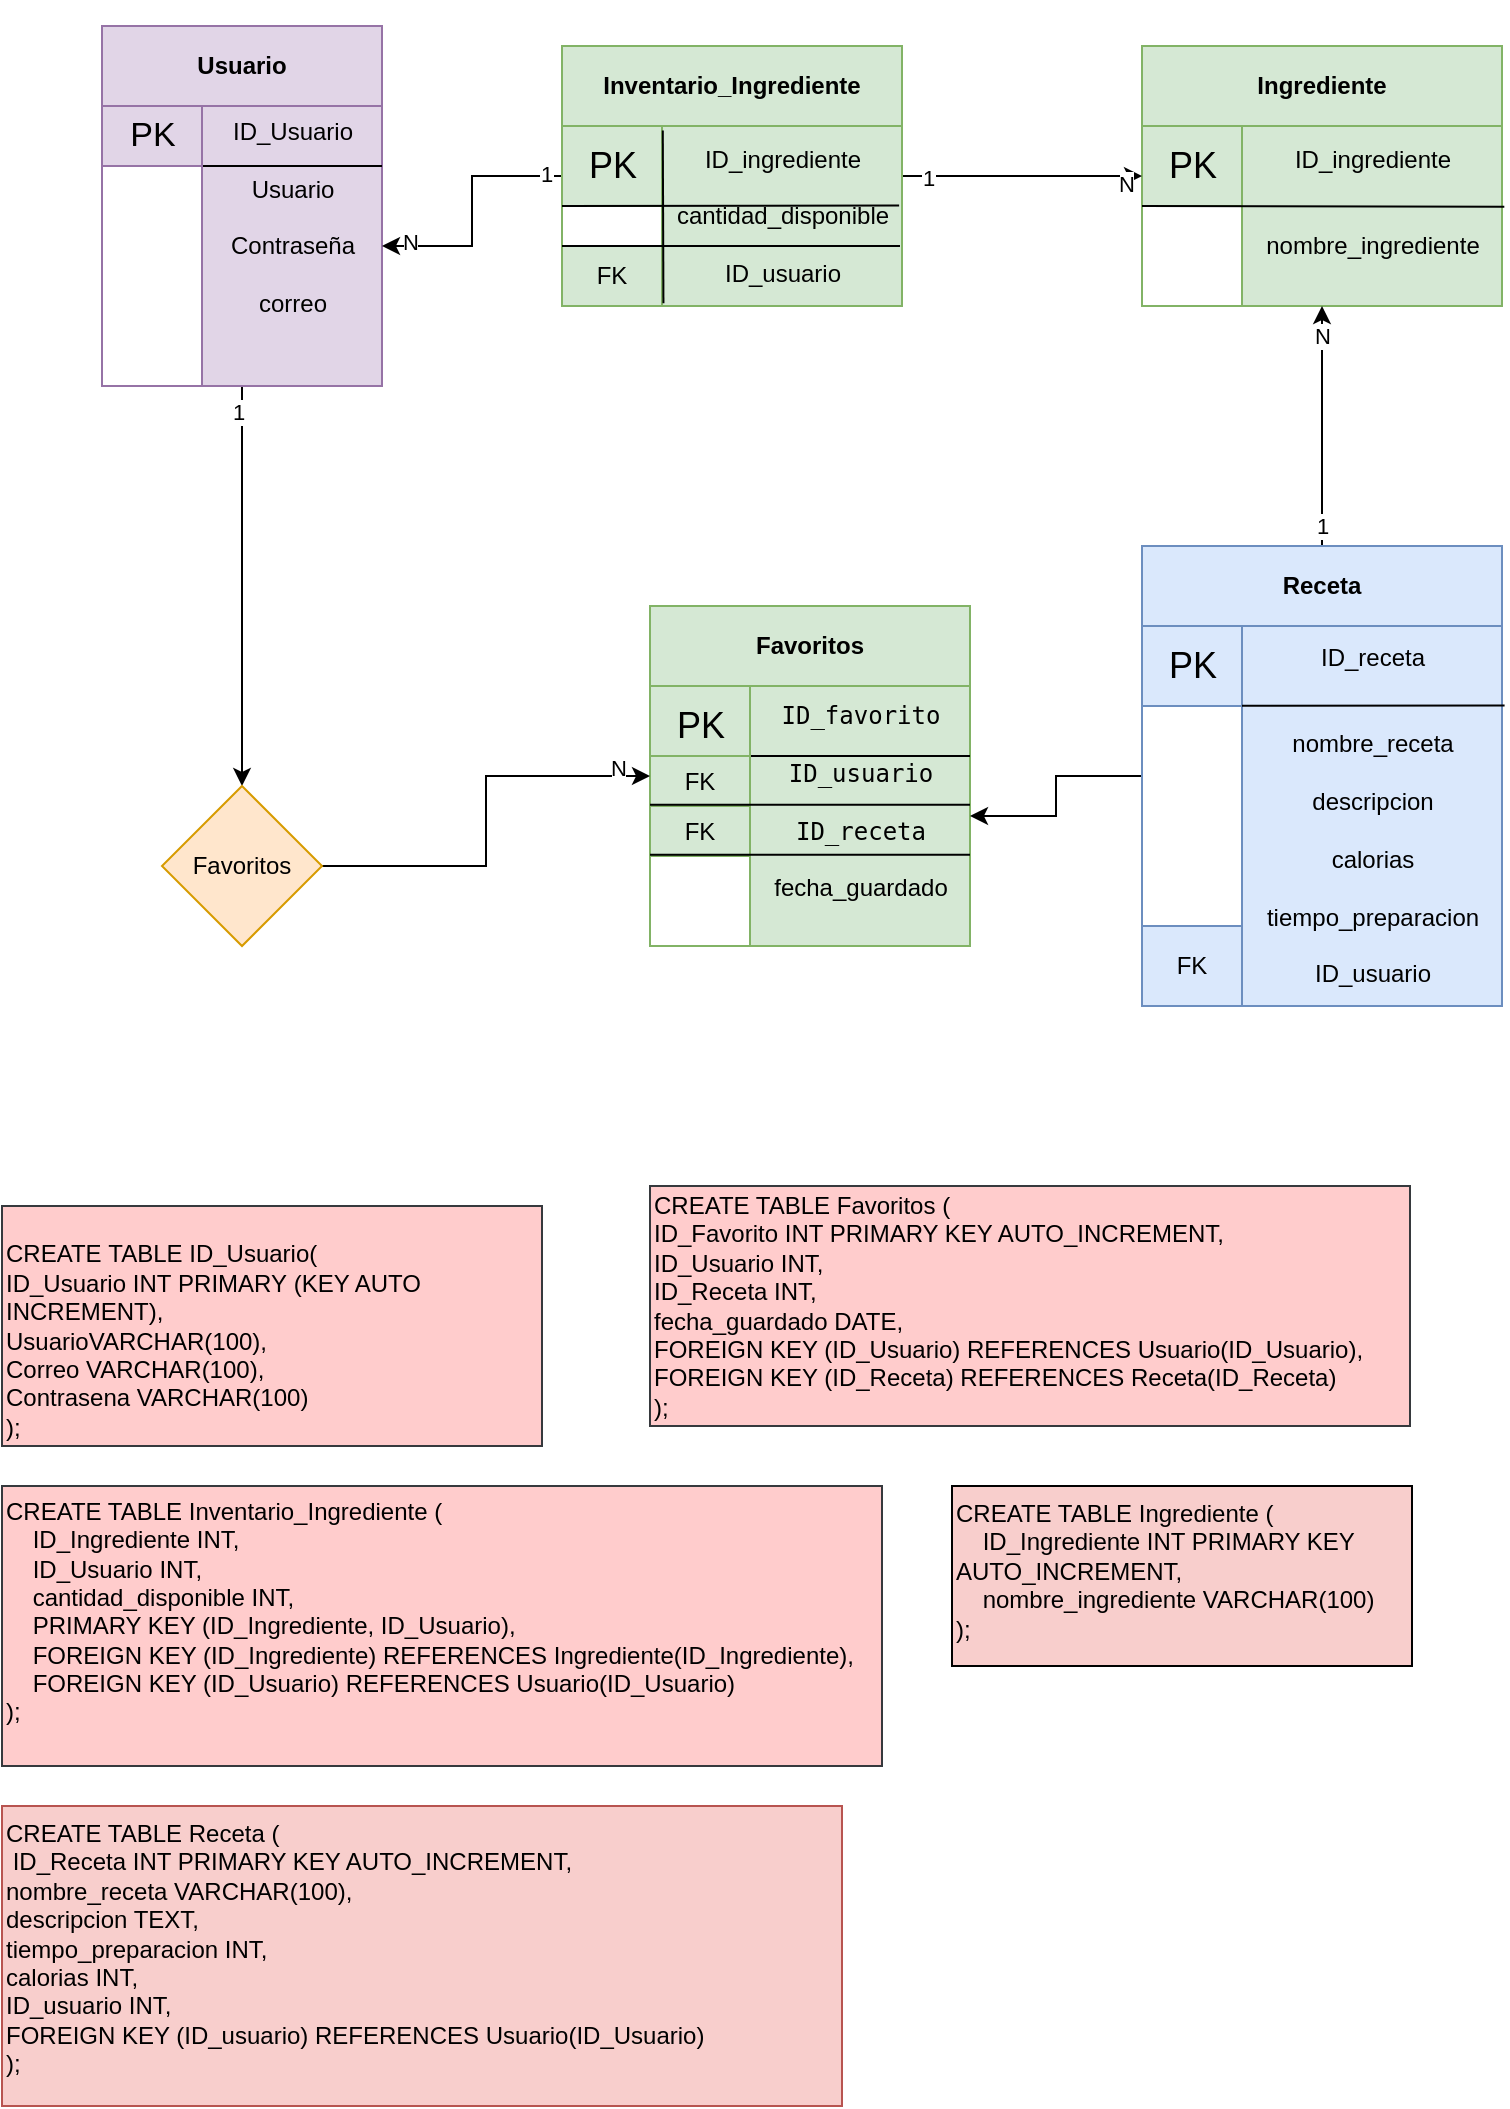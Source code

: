 <mxfile version="24.8.3">
  <diagram name="Página-1" id="R_UZIGRt2PnSFemaf7iM">
    <mxGraphModel dx="1190" dy="680" grid="1" gridSize="10" guides="1" tooltips="1" connect="1" arrows="1" fold="1" page="1" pageScale="1" pageWidth="827" pageHeight="1169" math="0" shadow="0">
      <root>
        <mxCell id="0" />
        <mxCell id="1" parent="0" />
        <mxCell id="xPM1NFN-OoV-DcQQZ6K_-25" value="Favoritos" style="swimlane;whiteSpace=wrap;html=1;startSize=40;align=center;fillColor=#d5e8d4;strokeColor=#82b366;" parent="1" vertex="1">
          <mxGeometry x="334" y="370" width="160" height="170" as="geometry">
            <mxRectangle x="340" y="415" width="50" height="30" as="alternateBounds" />
          </mxGeometry>
        </mxCell>
        <mxCell id="xPM1NFN-OoV-DcQQZ6K_-27" value="PK" style="text;html=1;align=center;verticalAlign=middle;resizable=0;points=[];autosize=1;strokeColor=#82b366;fillColor=#d5e8d4;fontSize=18;" parent="xPM1NFN-OoV-DcQQZ6K_-25" vertex="1">
          <mxGeometry y="40" width="50" height="40" as="geometry" />
        </mxCell>
        <mxCell id="xPM1NFN-OoV-DcQQZ6K_-26" value="" style="endArrow=none;html=1;rounded=0;entryX=1.008;entryY=0.056;entryDx=0;entryDy=0;exitX=0.095;exitY=0.992;exitDx=0;exitDy=0;fontSize=12;entryPerimeter=0;exitPerimeter=0;" parent="xPM1NFN-OoV-DcQQZ6K_-25" source="xPM1NFN-OoV-DcQQZ6K_-29" edge="1">
          <mxGeometry width="50" height="50" relative="1" as="geometry">
            <mxPoint x="60" y="200" as="sourcePoint" />
            <mxPoint x="60.4" y="42.24" as="targetPoint" />
          </mxGeometry>
        </mxCell>
        <mxCell id="xPM1NFN-OoV-DcQQZ6K_-29" value="&lt;code&gt;ID_favorito&lt;/code&gt;&lt;br&gt;&lt;div&gt;&lt;br&gt;&lt;/div&gt;&lt;div&gt;&lt;code&gt;ID_usuario&lt;/code&gt;&lt;br&gt;&lt;/div&gt;&lt;div&gt;&lt;br&gt;&lt;/div&gt;&lt;div&gt;&lt;code&gt;ID_receta&lt;/code&gt;&lt;br&gt;&lt;/div&gt;&lt;div&gt;&lt;br&gt;&lt;/div&gt;&lt;div&gt;fecha_guardado&lt;br&gt;&lt;/div&gt;&lt;div&gt;&lt;br&gt;&lt;/div&gt;" style="text;html=1;align=center;verticalAlign=middle;resizable=0;points=[];autosize=1;strokeColor=#82b366;fillColor=#d5e8d4;" parent="xPM1NFN-OoV-DcQQZ6K_-25" vertex="1">
          <mxGeometry x="50" y="40" width="110" height="130" as="geometry" />
        </mxCell>
        <mxCell id="xPM1NFN-OoV-DcQQZ6K_-28" value="" style="endArrow=none;html=1;rounded=0;exitX=0;exitY=0;exitDx=0;exitDy=0;" parent="xPM1NFN-OoV-DcQQZ6K_-25" source="xPM1NFN-OoV-DcQQZ6K_-41" edge="1">
          <mxGeometry width="50" height="50" relative="1" as="geometry">
            <mxPoint y="70" as="sourcePoint" />
            <mxPoint x="160" y="75" as="targetPoint" />
            <Array as="points">
              <mxPoint x="80" y="75" />
            </Array>
          </mxGeometry>
        </mxCell>
        <mxCell id="xPM1NFN-OoV-DcQQZ6K_-41" value="FK" style="rounded=0;whiteSpace=wrap;html=1;fillColor=#d5e8d4;strokeColor=#82b366;" parent="xPM1NFN-OoV-DcQQZ6K_-25" vertex="1">
          <mxGeometry y="75" width="50" height="25" as="geometry" />
        </mxCell>
        <mxCell id="xPM1NFN-OoV-DcQQZ6K_-42" value="FK" style="rounded=0;whiteSpace=wrap;html=1;fillColor=#d5e8d4;strokeColor=#82b366;" parent="xPM1NFN-OoV-DcQQZ6K_-25" vertex="1">
          <mxGeometry y="100" width="50" height="25" as="geometry" />
        </mxCell>
        <mxCell id="xPM1NFN-OoV-DcQQZ6K_-43" value="" style="endArrow=none;html=1;rounded=0;exitX=0;exitY=0;exitDx=0;exitDy=0;" parent="xPM1NFN-OoV-DcQQZ6K_-25" edge="1">
          <mxGeometry width="50" height="50" relative="1" as="geometry">
            <mxPoint y="99.43" as="sourcePoint" />
            <mxPoint x="160" y="99.43" as="targetPoint" />
            <Array as="points">
              <mxPoint x="80" y="99.43" />
            </Array>
          </mxGeometry>
        </mxCell>
        <mxCell id="xPM1NFN-OoV-DcQQZ6K_-45" value="" style="endArrow=none;html=1;rounded=0;exitX=0;exitY=0;exitDx=0;exitDy=0;" parent="xPM1NFN-OoV-DcQQZ6K_-25" edge="1">
          <mxGeometry width="50" height="50" relative="1" as="geometry">
            <mxPoint y="124.43" as="sourcePoint" />
            <mxPoint x="160" y="124.43" as="targetPoint" />
            <Array as="points">
              <mxPoint x="80" y="124.43" />
            </Array>
          </mxGeometry>
        </mxCell>
        <mxCell id="KtjadlyXGYk2B1gO28Gf-13" value="" style="edgeStyle=orthogonalEdgeStyle;rounded=0;orthogonalLoop=1;jettySize=auto;html=1;" edge="1" parent="1" source="xPM1NFN-OoV-DcQQZ6K_-5" target="xPM1NFN-OoV-DcQQZ6K_-29">
          <mxGeometry relative="1" as="geometry" />
        </mxCell>
        <mxCell id="xPM1NFN-OoV-DcQQZ6K_-10" value="" style="edgeStyle=orthogonalEdgeStyle;rounded=0;orthogonalLoop=1;jettySize=auto;html=1;" parent="1" source="xPM1NFN-OoV-DcQQZ6K_-12" target="xPM1NFN-OoV-DcQQZ6K_-32" edge="1">
          <mxGeometry relative="1" as="geometry" />
        </mxCell>
        <mxCell id="xPM1NFN-OoV-DcQQZ6K_-11" value="1" style="edgeLabel;html=1;align=center;verticalAlign=middle;resizable=0;points=[];" parent="xPM1NFN-OoV-DcQQZ6K_-10" vertex="1" connectable="0">
          <mxGeometry x="-0.873" y="-2" relative="1" as="geometry">
            <mxPoint as="offset" />
          </mxGeometry>
        </mxCell>
        <mxCell id="xPM1NFN-OoV-DcQQZ6K_-12" value="Usuario" style="swimlane;whiteSpace=wrap;html=1;startSize=40;fillColor=#e1d5e7;strokeColor=#9673a6;align=center;" parent="1" vertex="1">
          <mxGeometry x="60" y="80" width="140" height="180" as="geometry">
            <mxRectangle x="310" y="140" width="50" height="30" as="alternateBounds" />
          </mxGeometry>
        </mxCell>
        <mxCell id="xPM1NFN-OoV-DcQQZ6K_-13" value="" style="endArrow=none;html=1;rounded=0;fontSize=12;" parent="xPM1NFN-OoV-DcQQZ6K_-12" edge="1">
          <mxGeometry width="50" height="50" relative="1" as="geometry">
            <mxPoint x="50" y="180" as="sourcePoint" />
            <mxPoint x="50" y="40" as="targetPoint" />
          </mxGeometry>
        </mxCell>
        <mxCell id="xPM1NFN-OoV-DcQQZ6K_-14" value="ID_Usuario&lt;div&gt;&lt;br&gt;&lt;div&gt;Usuario&lt;/div&gt;&lt;div&gt;&lt;br&gt;&lt;/div&gt;&lt;div&gt;Contraseña&lt;/div&gt;&lt;div&gt;&lt;br&gt;&lt;/div&gt;&lt;div&gt;correo&lt;/div&gt;&lt;/div&gt;&lt;div&gt;&lt;br&gt;&lt;/div&gt;&lt;div&gt;&lt;br&gt;&lt;/div&gt;" style="text;html=1;align=center;verticalAlign=middle;resizable=0;points=[];autosize=1;strokeColor=#9673a6;fillColor=#e1d5e7;" parent="xPM1NFN-OoV-DcQQZ6K_-12" vertex="1">
          <mxGeometry x="50" y="40" width="90" height="140" as="geometry" />
        </mxCell>
        <mxCell id="xPM1NFN-OoV-DcQQZ6K_-15" value="" style="endArrow=none;html=1;rounded=0;" parent="xPM1NFN-OoV-DcQQZ6K_-12" edge="1">
          <mxGeometry width="50" height="50" relative="1" as="geometry">
            <mxPoint y="70" as="sourcePoint" />
            <mxPoint x="140" y="70" as="targetPoint" />
          </mxGeometry>
        </mxCell>
        <mxCell id="xPM1NFN-OoV-DcQQZ6K_-16" value="PK" style="text;html=1;align=center;verticalAlign=middle;resizable=0;points=[];autosize=1;strokeColor=#9673a6;fillColor=#e1d5e7;fontSize=17;" parent="xPM1NFN-OoV-DcQQZ6K_-12" vertex="1">
          <mxGeometry y="40" width="50" height="30" as="geometry" />
        </mxCell>
        <mxCell id="xPM1NFN-OoV-DcQQZ6K_-17" value="&lt;div&gt;&lt;div&gt;&lt;br&gt;&lt;/div&gt;&lt;/div&gt;&lt;div&gt;&lt;br&gt;&lt;/div&gt;&lt;div&gt;&lt;br&gt;&lt;/div&gt;&lt;div&gt;&lt;br&gt;&lt;/div&gt;&lt;div&gt;&lt;br&gt;&lt;/div&gt;&lt;div&gt;&lt;span style=&quot;background-color: initial;&quot; class=&quot;hljs-keyword&quot;&gt;CREATE&lt;/span&gt;&lt;span style=&quot;background-color: initial;&quot;&gt;&amp;nbsp;&lt;/span&gt;&lt;span style=&quot;background-color: initial;&quot; class=&quot;hljs-keyword&quot;&gt;TABLE&amp;nbsp;&lt;/span&gt;ID_Usuario(&lt;br&gt;ID_Usuario&amp;nbsp;&lt;span class=&quot;hljs-type&quot;&gt;INT&lt;/span&gt;&amp;nbsp;&lt;span class=&quot;hljs-keyword&quot;&gt;PRIMARY&lt;/span&gt;&amp;nbsp;(KEY AUTO INCREMENT),&lt;div&gt;&lt;div&gt;Usuario&lt;span style=&quot;background-color: initial;&quot; class=&quot;hljs-type&quot;&gt;VARCHAR&lt;/span&gt;&lt;span style=&quot;background-color: initial;&quot;&gt;(100),&lt;/span&gt;&lt;/div&gt;&lt;div&gt;&lt;div&gt;Correo&amp;nbsp;&lt;span style=&quot;background-color: initial;&quot;&gt;VARCHAR&lt;/span&gt;&lt;span style=&quot;background-color: initial;&quot;&gt;(100),&amp;nbsp;&lt;/span&gt;&lt;/div&gt;&lt;/div&gt;Contrasena&amp;nbsp;&lt;span class=&quot;hljs-type&quot;&gt;VARCHAR&lt;/span&gt;(100)&amp;nbsp;&lt;div&gt;);&lt;/div&gt;&lt;div&gt;&lt;br&gt;&lt;/div&gt;&lt;div&gt;&lt;br&gt;&lt;/div&gt;&lt;/div&gt;&lt;div&gt;&lt;br&gt;&lt;/div&gt;&lt;div&gt;&lt;br style=&quot;text-align: center; text-wrap: nowrap;&quot;&gt;&lt;/div&gt;&lt;/div&gt;" style="text;html=1;align=left;verticalAlign=middle;whiteSpace=wrap;rounded=0;fillColor=#ffcccc;strokeColor=#36393d;" parent="1" vertex="1">
          <mxGeometry x="10" y="670" width="270" height="120" as="geometry" />
        </mxCell>
        <mxCell id="xPM1NFN-OoV-DcQQZ6K_-18" value="&lt;div&gt;CREATE TABLE Ingrediente (&lt;/div&gt;&lt;div&gt;&amp;nbsp; &amp;nbsp; ID_Ingrediente INT PRIMARY KEY AUTO_INCREMENT,&lt;/div&gt;&lt;div&gt;&amp;nbsp; &amp;nbsp; nombre_ingrediente VARCHAR(100)&lt;/div&gt;&lt;div&gt;);&lt;/div&gt;&lt;div&gt;&lt;br&gt;&lt;/div&gt;" style="text;whiteSpace=wrap;html=1;fillColor=#f8cecc;strokeColor=#000000;" parent="1" vertex="1">
          <mxGeometry x="485" y="810" width="230" height="90" as="geometry" />
        </mxCell>
        <mxCell id="xPM1NFN-OoV-DcQQZ6K_-19" value="&lt;span class=&quot;hljs-keyword&quot;&gt;CREATE&lt;/span&gt; &lt;span class=&quot;hljs-keyword&quot;&gt;TABLE&lt;/span&gt; Receta (&lt;div&gt;&amp;nbsp;ID_Receta &lt;span class=&quot;hljs-type&quot;&gt;INT&lt;/span&gt; &lt;span class=&quot;hljs-keyword&quot;&gt;PRIMARY&lt;/span&gt; KEY AUTO_INCREMENT,&lt;br/&gt;    nombre_receta &lt;span class=&quot;hljs-type&quot;&gt;VARCHAR&lt;/span&gt;(&lt;span class=&quot;hljs-number&quot;&gt;100&lt;/span&gt;),&lt;br/&gt;    descripcion TEXT,&lt;br/&gt;    tiempo_preparacion &lt;span class=&quot;hljs-type&quot;&gt;INT&lt;/span&gt;,&lt;br/&gt;    calorias &lt;span class=&quot;hljs-type&quot;&gt;INT&lt;/span&gt;,&lt;br/&gt;    ID_usuario &lt;span class=&quot;hljs-type&quot;&gt;INT&lt;/span&gt;,&lt;br/&gt;    &lt;span class=&quot;hljs-keyword&quot;&gt;FOREIGN&lt;/span&gt; KEY (ID_usuario) &lt;span class=&quot;hljs-keyword&quot;&gt;REFERENCES&lt;/span&gt; Usuario(ID_Usuario)&lt;br/&gt;);&lt;/div&gt;" style="text;whiteSpace=wrap;html=1;fillColor=#f8cecc;strokeColor=#b85450;" parent="1" vertex="1">
          <mxGeometry x="10" y="970" width="420" height="150" as="geometry" />
        </mxCell>
        <mxCell id="xPM1NFN-OoV-DcQQZ6K_-20" value="Ingrediente" style="swimlane;whiteSpace=wrap;html=1;startSize=40;align=center;fillColor=#d5e8d4;strokeColor=#82b366;" parent="1" vertex="1">
          <mxGeometry x="580" y="90" width="180" height="130" as="geometry">
            <mxRectangle x="610" y="110" width="80" height="30" as="alternateBounds" />
          </mxGeometry>
        </mxCell>
        <mxCell id="xPM1NFN-OoV-DcQQZ6K_-23" value="PK" style="text;html=1;align=center;verticalAlign=middle;resizable=0;points=[];autosize=1;strokeColor=#82b366;fillColor=#d5e8d4;fontSize=18;" parent="xPM1NFN-OoV-DcQQZ6K_-20" vertex="1">
          <mxGeometry y="40" width="50" height="40" as="geometry" />
        </mxCell>
        <mxCell id="xPM1NFN-OoV-DcQQZ6K_-22" value="&lt;div&gt;&lt;br&gt;&lt;/div&gt;&lt;div&gt;&lt;br&gt;&lt;/div&gt;&lt;div&gt;&lt;br&gt;&lt;/div&gt;&lt;div&gt;&lt;br&gt;&lt;/div&gt;&lt;div&gt;&lt;br&gt;&lt;/div&gt;ID_ingrediente&lt;div&gt;&lt;br&gt;&lt;div&gt;&lt;br&gt;&lt;/div&gt;&lt;div&gt;nombre_ingrediente&lt;/div&gt;&lt;div&gt;&lt;br&gt;&lt;/div&gt;&lt;div&gt;&lt;br&gt;&lt;/div&gt;&lt;div&gt;&lt;br&gt;&lt;/div&gt;&lt;div&gt;&amp;nbsp;&lt;/div&gt;&lt;div&gt;&lt;br&gt;&lt;/div&gt;&lt;div&gt;&amp;nbsp;&lt;/div&gt;&lt;/div&gt;" style="text;html=1;align=center;verticalAlign=middle;resizable=1;points=[];autosize=1;strokeColor=#82b366;fillColor=#d5e8d4;rotation=0;movable=1;rotatable=1;deletable=1;editable=1;locked=0;connectable=1;" parent="xPM1NFN-OoV-DcQQZ6K_-20" vertex="1">
          <mxGeometry x="50" y="40" width="130" height="90" as="geometry" />
        </mxCell>
        <mxCell id="xPM1NFN-OoV-DcQQZ6K_-24" value="" style="endArrow=none;html=1;rounded=0;entryX=1.009;entryY=0.448;entryDx=0;entryDy=0;entryPerimeter=0;" parent="xPM1NFN-OoV-DcQQZ6K_-20" target="xPM1NFN-OoV-DcQQZ6K_-22" edge="1">
          <mxGeometry width="50" height="50" relative="1" as="geometry">
            <mxPoint y="80" as="sourcePoint" />
            <mxPoint x="140" y="80" as="targetPoint" />
          </mxGeometry>
        </mxCell>
        <mxCell id="xPM1NFN-OoV-DcQQZ6K_-36" style="edgeStyle=orthogonalEdgeStyle;rounded=0;orthogonalLoop=1;jettySize=auto;html=1;entryX=0;entryY=0.5;entryDx=0;entryDy=0;" parent="1" source="xPM1NFN-OoV-DcQQZ6K_-32" edge="1" target="xPM1NFN-OoV-DcQQZ6K_-25">
          <mxGeometry relative="1" as="geometry">
            <mxPoint x="340" y="500" as="targetPoint" />
          </mxGeometry>
        </mxCell>
        <mxCell id="xPM1NFN-OoV-DcQQZ6K_-32" value="Favoritos" style="rhombus;whiteSpace=wrap;html=1;fillColor=#ffe6cc;strokeColor=#d79b00;" parent="1" vertex="1">
          <mxGeometry x="90" y="460" width="80" height="80" as="geometry" />
        </mxCell>
        <mxCell id="xPM1NFN-OoV-DcQQZ6K_-47" value="N" style="edgeLabel;html=1;align=center;verticalAlign=middle;resizable=0;points=[];" parent="1" vertex="1" connectable="0">
          <mxGeometry x="599.997" y="130.0" as="geometry">
            <mxPoint x="-282" y="321" as="offset" />
          </mxGeometry>
        </mxCell>
        <mxCell id="KtjadlyXGYk2B1gO28Gf-5" value="" style="edgeStyle=orthogonalEdgeStyle;rounded=0;orthogonalLoop=1;jettySize=auto;html=1;entryX=0;entryY=0.5;entryDx=0;entryDy=0;" edge="1" parent="1" source="xPM1NFN-OoV-DcQQZ6K_-48" target="xPM1NFN-OoV-DcQQZ6K_-20">
          <mxGeometry relative="1" as="geometry">
            <mxPoint x="600" y="130" as="targetPoint" />
          </mxGeometry>
        </mxCell>
        <mxCell id="KtjadlyXGYk2B1gO28Gf-11" value="1" style="edgeLabel;html=1;align=center;verticalAlign=middle;resizable=0;points=[];" vertex="1" connectable="0" parent="KtjadlyXGYk2B1gO28Gf-5">
          <mxGeometry x="-0.771" y="-1" relative="1" as="geometry">
            <mxPoint x="-1" as="offset" />
          </mxGeometry>
        </mxCell>
        <mxCell id="KtjadlyXGYk2B1gO28Gf-12" value="N" style="edgeLabel;html=1;align=center;verticalAlign=middle;resizable=0;points=[];" vertex="1" connectable="0" parent="KtjadlyXGYk2B1gO28Gf-5">
          <mxGeometry x="0.686" relative="1" as="geometry">
            <mxPoint x="11" y="4" as="offset" />
          </mxGeometry>
        </mxCell>
        <mxCell id="KtjadlyXGYk2B1gO28Gf-17" value="" style="edgeStyle=orthogonalEdgeStyle;rounded=0;orthogonalLoop=1;jettySize=auto;html=1;" edge="1" parent="1" source="xPM1NFN-OoV-DcQQZ6K_-48" target="xPM1NFN-OoV-DcQQZ6K_-14">
          <mxGeometry relative="1" as="geometry" />
        </mxCell>
        <mxCell id="KtjadlyXGYk2B1gO28Gf-24" value="1" style="edgeLabel;html=1;align=center;verticalAlign=middle;resizable=0;points=[];" vertex="1" connectable="0" parent="KtjadlyXGYk2B1gO28Gf-17">
          <mxGeometry x="-0.868" y="-1" relative="1" as="geometry">
            <mxPoint as="offset" />
          </mxGeometry>
        </mxCell>
        <mxCell id="KtjadlyXGYk2B1gO28Gf-25" value="N" style="edgeLabel;html=1;align=center;verticalAlign=middle;resizable=0;points=[];" vertex="1" connectable="0" parent="KtjadlyXGYk2B1gO28Gf-17">
          <mxGeometry x="0.781" y="-2" relative="1" as="geometry">
            <mxPoint as="offset" />
          </mxGeometry>
        </mxCell>
        <mxCell id="xPM1NFN-OoV-DcQQZ6K_-48" value="Inventario_Ingrediente" style="swimlane;whiteSpace=wrap;html=1;startSize=40;align=center;fillColor=#d5e8d4;strokeColor=#82b366;" parent="1" vertex="1">
          <mxGeometry x="290" y="90" width="170" height="130" as="geometry">
            <mxRectangle x="320" y="155" width="140" height="30" as="alternateBounds" />
          </mxGeometry>
        </mxCell>
        <mxCell id="xPM1NFN-OoV-DcQQZ6K_-51" value="PK" style="text;html=1;align=center;verticalAlign=middle;resizable=0;points=[];autosize=1;strokeColor=#82b366;fillColor=#d5e8d4;fontSize=18;" parent="xPM1NFN-OoV-DcQQZ6K_-48" vertex="1">
          <mxGeometry y="40" width="50" height="40" as="geometry" />
        </mxCell>
        <mxCell id="xPM1NFN-OoV-DcQQZ6K_-54" value="FK" style="rounded=0;whiteSpace=wrap;html=1;fillColor=#d5e8d4;strokeColor=#82b366;" parent="xPM1NFN-OoV-DcQQZ6K_-48" vertex="1">
          <mxGeometry y="100" width="50" height="30" as="geometry" />
        </mxCell>
        <mxCell id="xPM1NFN-OoV-DcQQZ6K_-50" value="&lt;div&gt;&lt;br&gt;&lt;/div&gt;&lt;div&gt;&lt;br&gt;&lt;/div&gt;&lt;div&gt;&lt;br&gt;&lt;/div&gt;&lt;div&gt;&lt;br&gt;&lt;/div&gt;ID_ingrediente&lt;div&gt;&lt;div&gt;&lt;br&gt;&lt;/div&gt;&lt;div&gt;cantidad_disponible&lt;/div&gt;&lt;div&gt;&lt;br&gt;&lt;/div&gt;&lt;div&gt;ID_usuario&lt;/div&gt;&lt;div&gt;&lt;br&gt;&lt;/div&gt;&lt;div&gt;&lt;br&gt;&lt;/div&gt;&lt;div&gt;&lt;br&gt;&lt;/div&gt;&lt;div&gt;&lt;br&gt;&lt;/div&gt;&lt;/div&gt;" style="text;html=1;align=center;verticalAlign=middle;resizable=1;points=[];autosize=1;strokeColor=#82b366;fillColor=#d5e8d4;movable=1;rotatable=1;deletable=1;editable=1;locked=0;connectable=1;rounded=0;" parent="xPM1NFN-OoV-DcQQZ6K_-48" vertex="1">
          <mxGeometry x="50" y="40" width="120" height="90" as="geometry" />
        </mxCell>
        <mxCell id="xPM1NFN-OoV-DcQQZ6K_-49" value="" style="endArrow=none;html=1;rounded=0;entryX=1.008;entryY=0.056;entryDx=0;entryDy=0;exitX=0.006;exitY=0.985;exitDx=0;exitDy=0;fontSize=12;entryPerimeter=0;exitPerimeter=0;" parent="xPM1NFN-OoV-DcQQZ6K_-48" source="xPM1NFN-OoV-DcQQZ6K_-50" target="xPM1NFN-OoV-DcQQZ6K_-51" edge="1">
          <mxGeometry width="50" height="50" relative="1" as="geometry">
            <mxPoint x="50" y="200" as="sourcePoint" />
            <mxPoint x="50" as="targetPoint" />
          </mxGeometry>
        </mxCell>
        <mxCell id="xPM1NFN-OoV-DcQQZ6K_-52" value="" style="endArrow=none;html=1;rounded=0;entryX=0.988;entryY=0.441;entryDx=0;entryDy=0;entryPerimeter=0;" parent="xPM1NFN-OoV-DcQQZ6K_-48" target="xPM1NFN-OoV-DcQQZ6K_-50" edge="1">
          <mxGeometry width="50" height="50" relative="1" as="geometry">
            <mxPoint y="80" as="sourcePoint" />
            <mxPoint x="140" y="80" as="targetPoint" />
          </mxGeometry>
        </mxCell>
        <mxCell id="xPM1NFN-OoV-DcQQZ6K_-55" value="" style="endArrow=none;html=1;rounded=0;entryX=0.988;entryY=0.441;entryDx=0;entryDy=0;entryPerimeter=0;" parent="xPM1NFN-OoV-DcQQZ6K_-48" edge="1">
          <mxGeometry width="50" height="50" relative="1" as="geometry">
            <mxPoint y="100" as="sourcePoint" />
            <mxPoint x="169" y="100" as="targetPoint" />
          </mxGeometry>
        </mxCell>
        <mxCell id="KtjadlyXGYk2B1gO28Gf-19" value="" style="edgeStyle=orthogonalEdgeStyle;rounded=0;orthogonalLoop=1;jettySize=auto;html=1;entryX=0.5;entryY=1;entryDx=0;entryDy=0;" edge="1" parent="1" source="xPM1NFN-OoV-DcQQZ6K_-5" target="xPM1NFN-OoV-DcQQZ6K_-20">
          <mxGeometry relative="1" as="geometry">
            <mxPoint x="750" y="320" as="targetPoint" />
          </mxGeometry>
        </mxCell>
        <mxCell id="KtjadlyXGYk2B1gO28Gf-20" value="1" style="edgeLabel;html=1;align=center;verticalAlign=middle;resizable=0;points=[];" vertex="1" connectable="0" parent="KtjadlyXGYk2B1gO28Gf-19">
          <mxGeometry x="-0.825" relative="1" as="geometry">
            <mxPoint as="offset" />
          </mxGeometry>
        </mxCell>
        <mxCell id="KtjadlyXGYk2B1gO28Gf-21" value="N" style="edgeLabel;html=1;align=center;verticalAlign=middle;resizable=0;points=[];" vertex="1" connectable="0" parent="KtjadlyXGYk2B1gO28Gf-19">
          <mxGeometry x="0.755" relative="1" as="geometry">
            <mxPoint as="offset" />
          </mxGeometry>
        </mxCell>
        <mxCell id="xPM1NFN-OoV-DcQQZ6K_-5" value="Receta" style="swimlane;whiteSpace=wrap;html=1;startSize=40;align=center;fillColor=#dae8fc;strokeColor=#6c8ebf;" parent="1" vertex="1">
          <mxGeometry x="580" y="340" width="180" height="230" as="geometry">
            <mxRectangle x="625" y="390" width="50" height="30" as="alternateBounds" />
          </mxGeometry>
        </mxCell>
        <mxCell id="xPM1NFN-OoV-DcQQZ6K_-6" value="PK" style="text;html=1;align=center;verticalAlign=middle;resizable=0;points=[];autosize=1;strokeColor=#6c8ebf;fillColor=#dae8fc;fontSize=18;" parent="xPM1NFN-OoV-DcQQZ6K_-5" vertex="1">
          <mxGeometry y="40" width="50" height="40" as="geometry" />
        </mxCell>
        <mxCell id="xPM1NFN-OoV-DcQQZ6K_-7" value="" style="endArrow=none;html=1;rounded=0;entryX=1.008;entryY=0.056;entryDx=0;entryDy=0;fontSize=12;entryPerimeter=0;" parent="xPM1NFN-OoV-DcQQZ6K_-5" edge="1">
          <mxGeometry width="50" height="50" relative="1" as="geometry">
            <mxPoint x="50" y="200" as="sourcePoint" />
            <mxPoint x="50.0" y="80" as="targetPoint" />
          </mxGeometry>
        </mxCell>
        <mxCell id="xPM1NFN-OoV-DcQQZ6K_-8" value="ID_receta&lt;div&gt;&lt;br&gt;&lt;div&gt;&lt;br&gt;&lt;/div&gt;&lt;div&gt;nombre_receta&lt;/div&gt;&lt;div&gt;&lt;br&gt;&lt;/div&gt;&lt;div&gt;descripcion&lt;/div&gt;&lt;div&gt;&lt;br&gt;&lt;/div&gt;&lt;div&gt;calorias&lt;/div&gt;&lt;div&gt;&lt;br&gt;&lt;/div&gt;&lt;div&gt;tiempo_preparacion&lt;/div&gt;&lt;div&gt;&lt;br&gt;&lt;/div&gt;&lt;div&gt;ID_usuario&lt;/div&gt;&lt;/div&gt;" style="text;html=1;align=center;verticalAlign=middle;resizable=0;points=[];autosize=1;strokeColor=#6c8ebf;fillColor=#dae8fc;" parent="xPM1NFN-OoV-DcQQZ6K_-5" vertex="1">
          <mxGeometry x="50" y="40" width="130" height="190" as="geometry" />
        </mxCell>
        <mxCell id="xPM1NFN-OoV-DcQQZ6K_-9" value="FK" style="rounded=0;whiteSpace=wrap;html=1;fillColor=#dae8fc;strokeColor=#6c8ebf;" parent="xPM1NFN-OoV-DcQQZ6K_-5" vertex="1">
          <mxGeometry y="190" width="50" height="40" as="geometry" />
        </mxCell>
        <mxCell id="xPM1NFN-OoV-DcQQZ6K_-37" value="" style="endArrow=none;html=1;rounded=0;entryX=1.01;entryY=0.209;entryDx=0;entryDy=0;entryPerimeter=0;exitX=0;exitY=0.21;exitDx=0;exitDy=0;exitPerimeter=0;" parent="xPM1NFN-OoV-DcQQZ6K_-5" source="xPM1NFN-OoV-DcQQZ6K_-8" target="xPM1NFN-OoV-DcQQZ6K_-8" edge="1">
          <mxGeometry width="50" height="50" relative="1" as="geometry">
            <mxPoint x="40" y="81" as="sourcePoint" />
            <mxPoint x="201" y="80" as="targetPoint" />
          </mxGeometry>
        </mxCell>
        <mxCell id="KtjadlyXGYk2B1gO28Gf-26" value="&lt;div&gt;&lt;div&gt;&lt;div&gt;CREATE TABLE Inventario_Ingrediente (&lt;/div&gt;&lt;div&gt;&amp;nbsp; &amp;nbsp; ID_Ingrediente INT,&lt;/div&gt;&lt;div&gt;&amp;nbsp; &amp;nbsp; ID_Usuario INT,&lt;/div&gt;&lt;div&gt;&amp;nbsp; &amp;nbsp; cantidad_disponible INT,&lt;/div&gt;&lt;div&gt;&amp;nbsp; &amp;nbsp; PRIMARY KEY (ID_Ingrediente, ID_Usuario),&lt;/div&gt;&lt;div&gt;&amp;nbsp; &amp;nbsp; FOREIGN KEY (ID_Ingrediente) REFERENCES Ingrediente(ID_Ingrediente),&lt;/div&gt;&lt;div&gt;&amp;nbsp; &amp;nbsp; FOREIGN KEY (ID_Usuario) REFERENCES Usuario(ID_Usuario)&lt;/div&gt;&lt;div&gt;);&lt;/div&gt;&lt;/div&gt;&lt;/div&gt;&lt;div&gt;&lt;br&gt;&lt;/div&gt;" style="text;html=1;align=left;verticalAlign=middle;whiteSpace=wrap;rounded=0;fillColor=#ffcccc;strokeColor=#36393d;" vertex="1" parent="1">
          <mxGeometry x="10" y="810" width="440" height="140" as="geometry" />
        </mxCell>
        <mxCell id="KtjadlyXGYk2B1gO28Gf-27" value="&lt;div&gt;&lt;div&gt;&lt;span class=&quot;hljs-keyword&quot;&gt;CREATE&lt;/span&gt; &lt;span class=&quot;hljs-keyword&quot;&gt;TABLE&lt;/span&gt; Favoritos (&lt;br/&gt;    ID_Favorito &lt;span class=&quot;hljs-type&quot;&gt;INT&lt;/span&gt; &lt;span class=&quot;hljs-keyword&quot;&gt;PRIMARY&lt;/span&gt; KEY AUTO_INCREMENT,&lt;br/&gt;    ID_Usuario &lt;span class=&quot;hljs-type&quot;&gt;INT&lt;/span&gt;,&lt;br/&gt;    ID_Receta &lt;span class=&quot;hljs-type&quot;&gt;INT&lt;/span&gt;,&lt;br/&gt;    fecha_guardado &lt;span class=&quot;hljs-type&quot;&gt;DATE&lt;/span&gt;,&lt;br/&gt;    &lt;span class=&quot;hljs-keyword&quot;&gt;FOREIGN&lt;/span&gt; KEY (ID_Usuario) &lt;span class=&quot;hljs-keyword&quot;&gt;REFERENCES&lt;/span&gt; Usuario(ID_Usuario),&lt;br/&gt;    &lt;span class=&quot;hljs-keyword&quot;&gt;FOREIGN&lt;/span&gt; KEY (ID_Receta) &lt;span class=&quot;hljs-keyword&quot;&gt;REFERENCES&lt;/span&gt; Receta(ID_Receta)&lt;br/&gt;);&lt;br&gt;&lt;/div&gt;&lt;/div&gt;" style="text;html=1;align=left;verticalAlign=middle;whiteSpace=wrap;rounded=0;fillColor=#ffcccc;strokeColor=#36393d;" vertex="1" parent="1">
          <mxGeometry x="334" y="660" width="380" height="120" as="geometry" />
        </mxCell>
      </root>
    </mxGraphModel>
  </diagram>
</mxfile>
